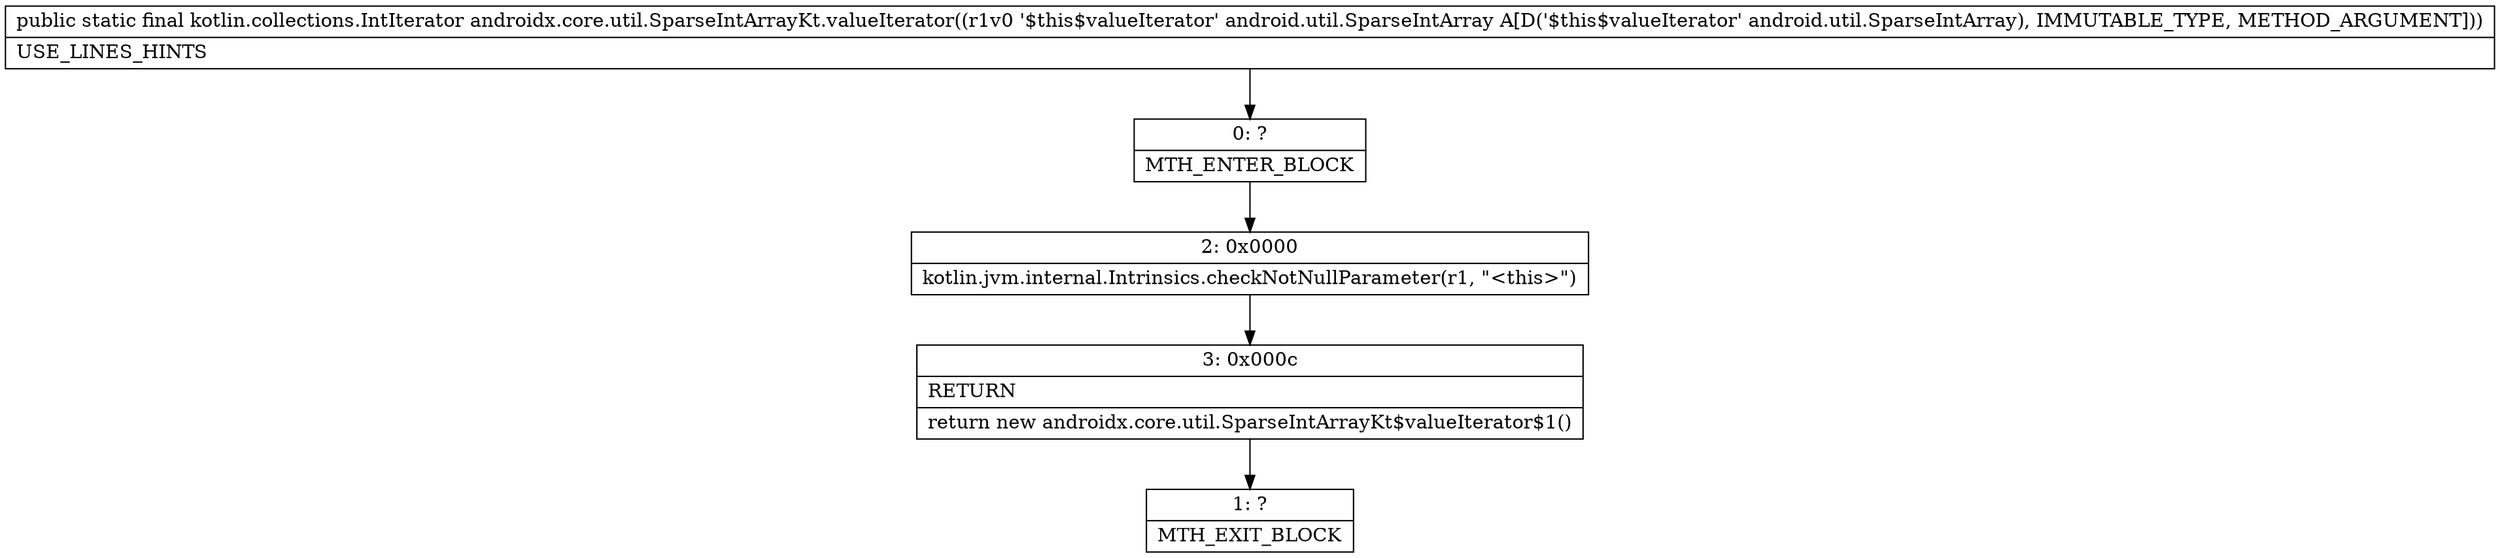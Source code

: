 digraph "CFG forandroidx.core.util.SparseIntArrayKt.valueIterator(Landroid\/util\/SparseIntArray;)Lkotlin\/collections\/IntIterator;" {
Node_0 [shape=record,label="{0\:\ ?|MTH_ENTER_BLOCK\l}"];
Node_2 [shape=record,label="{2\:\ 0x0000|kotlin.jvm.internal.Intrinsics.checkNotNullParameter(r1, \"\<this\>\")\l}"];
Node_3 [shape=record,label="{3\:\ 0x000c|RETURN\l|return new androidx.core.util.SparseIntArrayKt$valueIterator$1()\l}"];
Node_1 [shape=record,label="{1\:\ ?|MTH_EXIT_BLOCK\l}"];
MethodNode[shape=record,label="{public static final kotlin.collections.IntIterator androidx.core.util.SparseIntArrayKt.valueIterator((r1v0 '$this$valueIterator' android.util.SparseIntArray A[D('$this$valueIterator' android.util.SparseIntArray), IMMUTABLE_TYPE, METHOD_ARGUMENT]))  | USE_LINES_HINTS\l}"];
MethodNode -> Node_0;Node_0 -> Node_2;
Node_2 -> Node_3;
Node_3 -> Node_1;
}

